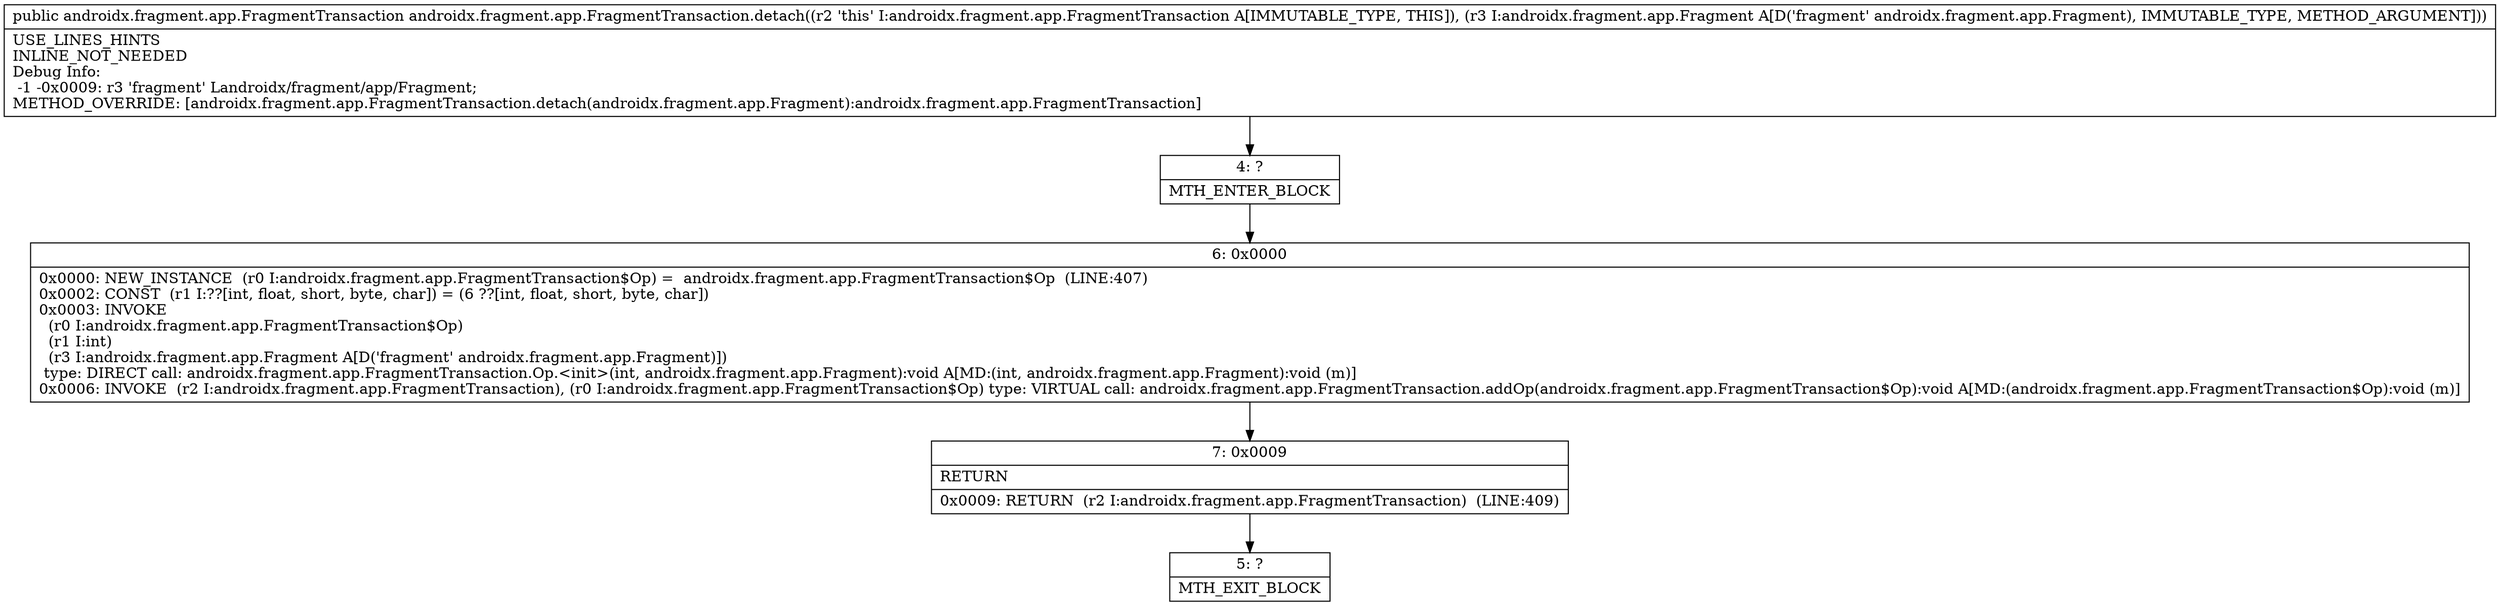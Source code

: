 digraph "CFG forandroidx.fragment.app.FragmentTransaction.detach(Landroidx\/fragment\/app\/Fragment;)Landroidx\/fragment\/app\/FragmentTransaction;" {
Node_4 [shape=record,label="{4\:\ ?|MTH_ENTER_BLOCK\l}"];
Node_6 [shape=record,label="{6\:\ 0x0000|0x0000: NEW_INSTANCE  (r0 I:androidx.fragment.app.FragmentTransaction$Op) =  androidx.fragment.app.FragmentTransaction$Op  (LINE:407)\l0x0002: CONST  (r1 I:??[int, float, short, byte, char]) = (6 ??[int, float, short, byte, char]) \l0x0003: INVOKE  \l  (r0 I:androidx.fragment.app.FragmentTransaction$Op)\l  (r1 I:int)\l  (r3 I:androidx.fragment.app.Fragment A[D('fragment' androidx.fragment.app.Fragment)])\l type: DIRECT call: androidx.fragment.app.FragmentTransaction.Op.\<init\>(int, androidx.fragment.app.Fragment):void A[MD:(int, androidx.fragment.app.Fragment):void (m)]\l0x0006: INVOKE  (r2 I:androidx.fragment.app.FragmentTransaction), (r0 I:androidx.fragment.app.FragmentTransaction$Op) type: VIRTUAL call: androidx.fragment.app.FragmentTransaction.addOp(androidx.fragment.app.FragmentTransaction$Op):void A[MD:(androidx.fragment.app.FragmentTransaction$Op):void (m)]\l}"];
Node_7 [shape=record,label="{7\:\ 0x0009|RETURN\l|0x0009: RETURN  (r2 I:androidx.fragment.app.FragmentTransaction)  (LINE:409)\l}"];
Node_5 [shape=record,label="{5\:\ ?|MTH_EXIT_BLOCK\l}"];
MethodNode[shape=record,label="{public androidx.fragment.app.FragmentTransaction androidx.fragment.app.FragmentTransaction.detach((r2 'this' I:androidx.fragment.app.FragmentTransaction A[IMMUTABLE_TYPE, THIS]), (r3 I:androidx.fragment.app.Fragment A[D('fragment' androidx.fragment.app.Fragment), IMMUTABLE_TYPE, METHOD_ARGUMENT]))  | USE_LINES_HINTS\lINLINE_NOT_NEEDED\lDebug Info:\l  \-1 \-0x0009: r3 'fragment' Landroidx\/fragment\/app\/Fragment;\lMETHOD_OVERRIDE: [androidx.fragment.app.FragmentTransaction.detach(androidx.fragment.app.Fragment):androidx.fragment.app.FragmentTransaction]\l}"];
MethodNode -> Node_4;Node_4 -> Node_6;
Node_6 -> Node_7;
Node_7 -> Node_5;
}

